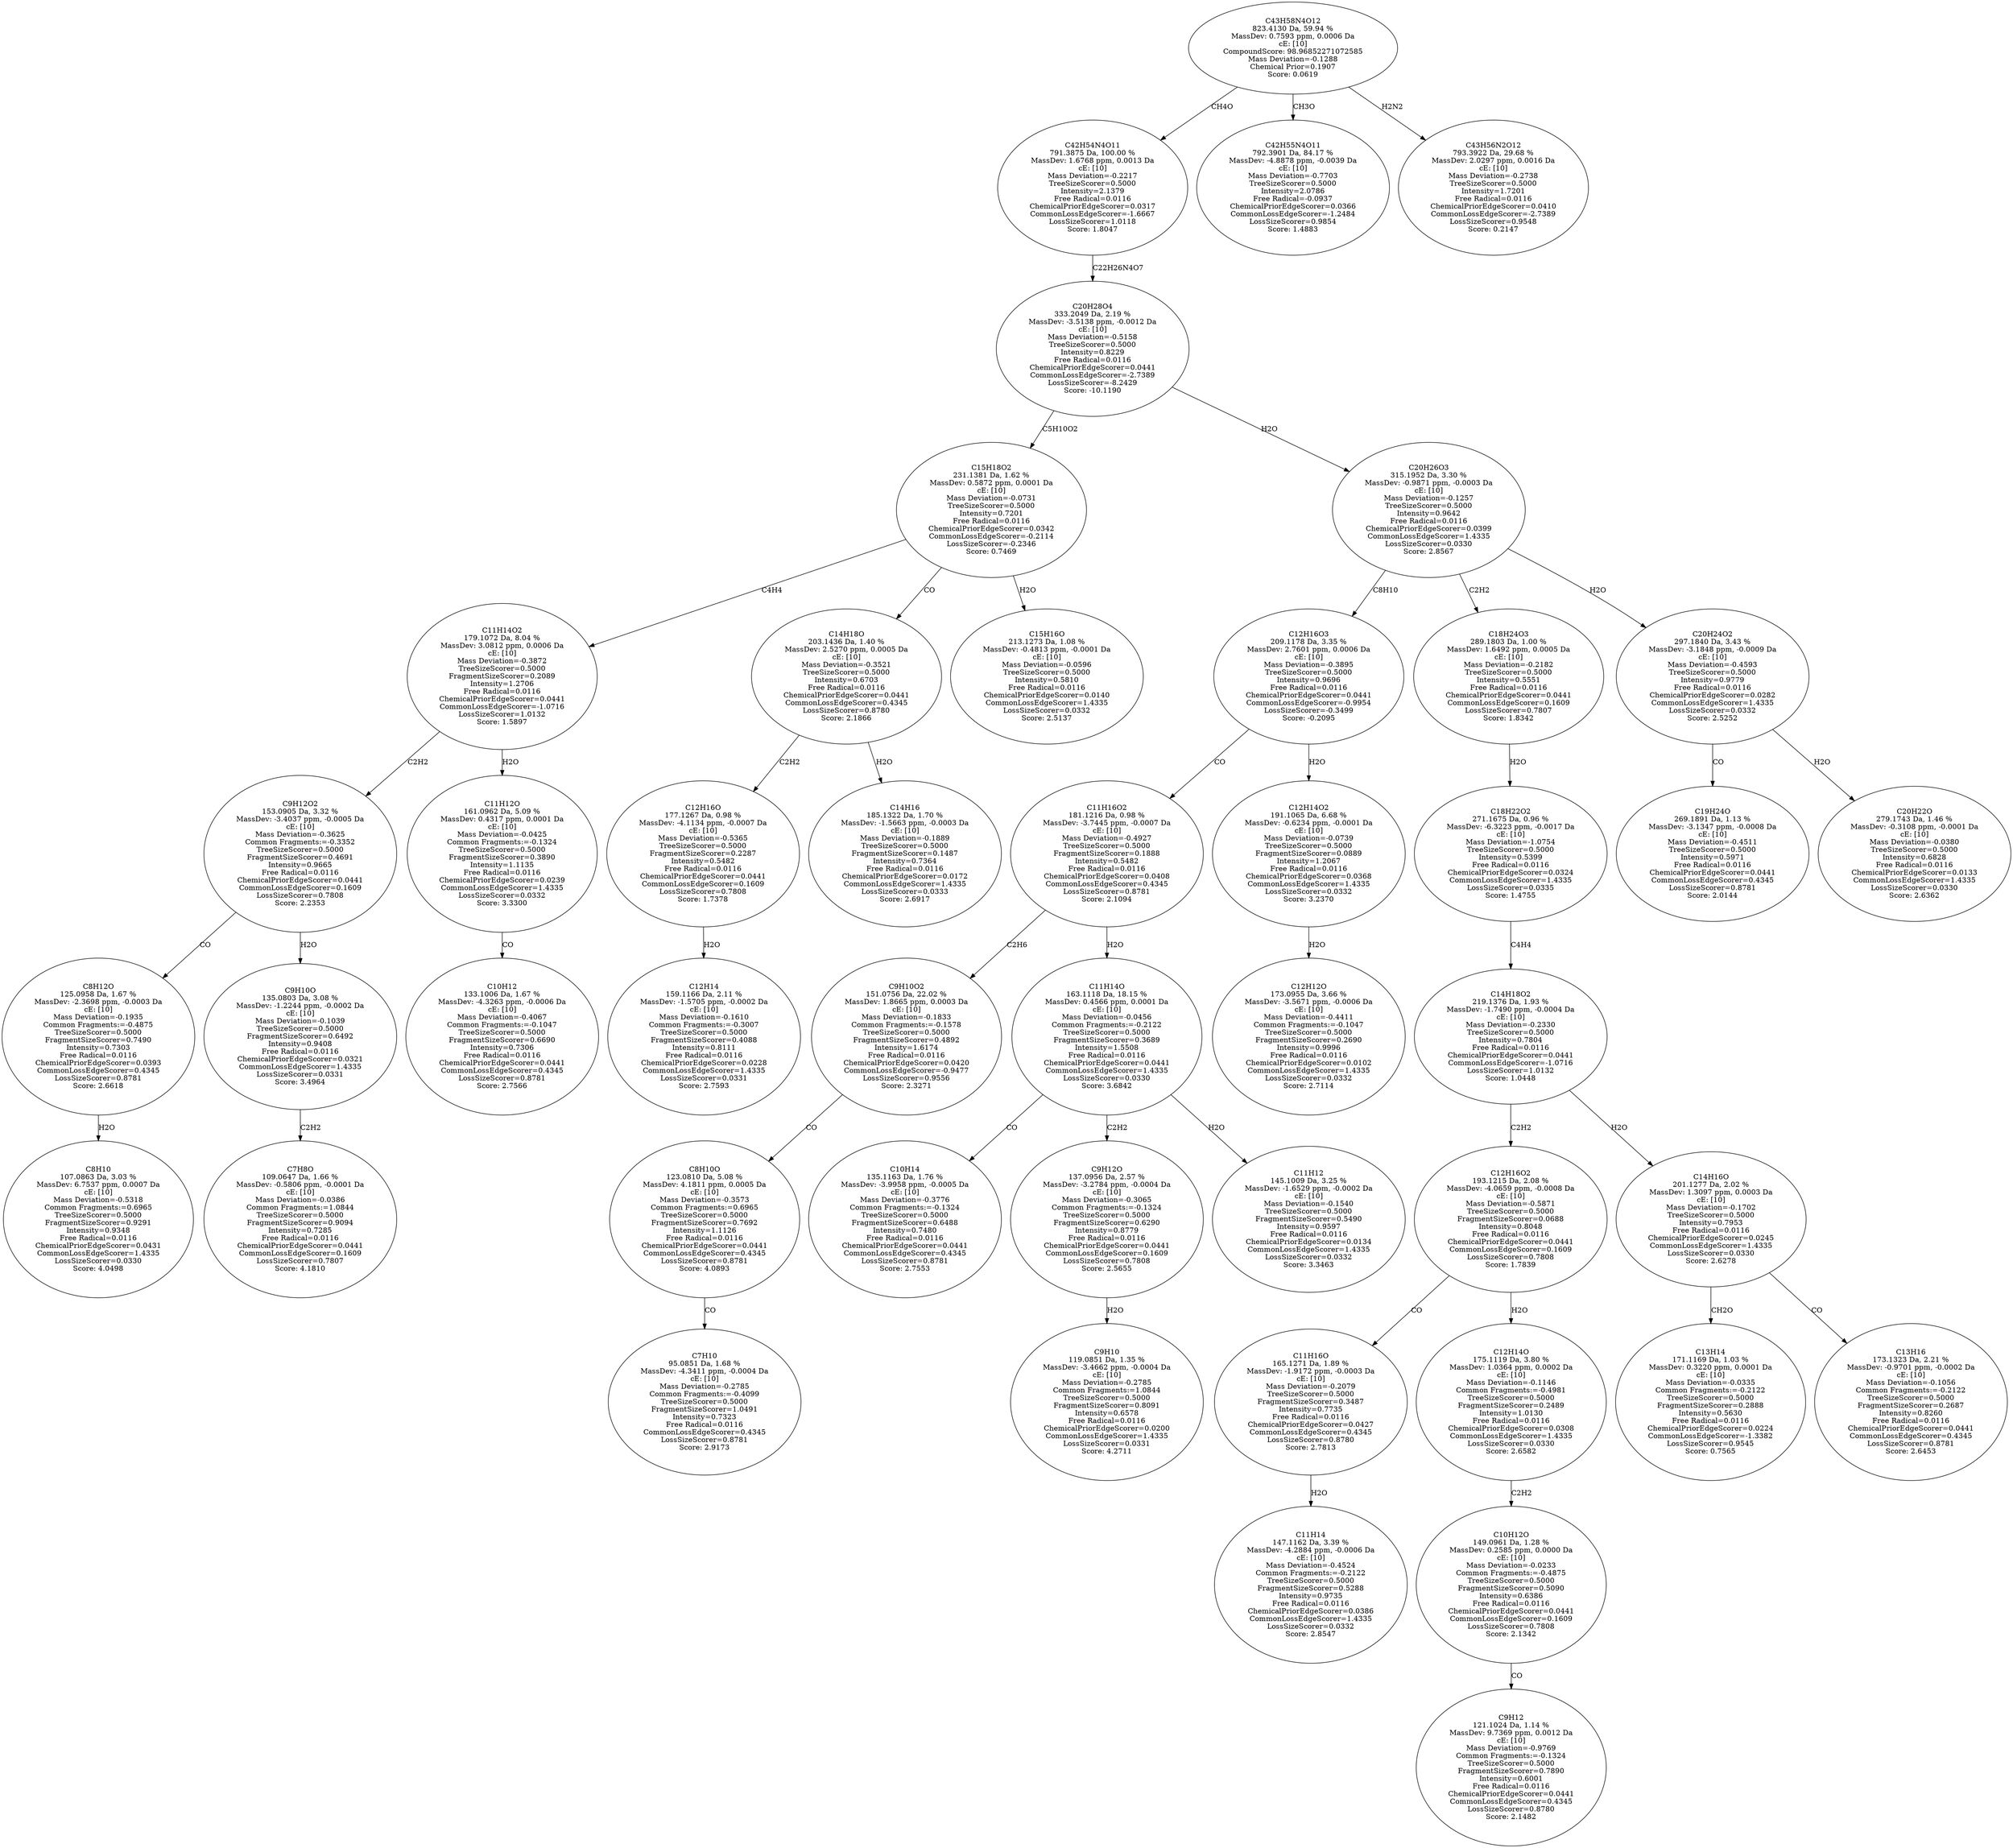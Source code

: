 strict digraph {
v1 [label="C8H10\n107.0863 Da, 3.03 %\nMassDev: 6.7537 ppm, 0.0007 Da\ncE: [10]\nMass Deviation=-0.5318\nCommon Fragments:=0.6965\nTreeSizeScorer=0.5000\nFragmentSizeScorer=0.9291\nIntensity=0.9348\nFree Radical=0.0116\nChemicalPriorEdgeScorer=0.0431\nCommonLossEdgeScorer=1.4335\nLossSizeScorer=0.0330\nScore: 4.0498"];
v2 [label="C8H12O\n125.0958 Da, 1.67 %\nMassDev: -2.3698 ppm, -0.0003 Da\ncE: [10]\nMass Deviation=-0.1935\nCommon Fragments:=-0.4875\nTreeSizeScorer=0.5000\nFragmentSizeScorer=0.7490\nIntensity=0.7303\nFree Radical=0.0116\nChemicalPriorEdgeScorer=0.0393\nCommonLossEdgeScorer=0.4345\nLossSizeScorer=0.8781\nScore: 2.6618"];
v3 [label="C7H8O\n109.0647 Da, 1.66 %\nMassDev: -0.5806 ppm, -0.0001 Da\ncE: [10]\nMass Deviation=-0.0386\nCommon Fragments:=1.0844\nTreeSizeScorer=0.5000\nFragmentSizeScorer=0.9094\nIntensity=0.7285\nFree Radical=0.0116\nChemicalPriorEdgeScorer=0.0441\nCommonLossEdgeScorer=0.1609\nLossSizeScorer=0.7807\nScore: 4.1810"];
v4 [label="C9H10O\n135.0803 Da, 3.08 %\nMassDev: -1.2244 ppm, -0.0002 Da\ncE: [10]\nMass Deviation=-0.1039\nTreeSizeScorer=0.5000\nFragmentSizeScorer=0.6492\nIntensity=0.9408\nFree Radical=0.0116\nChemicalPriorEdgeScorer=0.0321\nCommonLossEdgeScorer=1.4335\nLossSizeScorer=0.0331\nScore: 3.4964"];
v5 [label="C9H12O2\n153.0905 Da, 3.32 %\nMassDev: -3.4037 ppm, -0.0005 Da\ncE: [10]\nMass Deviation=-0.3625\nCommon Fragments:=-0.3352\nTreeSizeScorer=0.5000\nFragmentSizeScorer=0.4691\nIntensity=0.9665\nFree Radical=0.0116\nChemicalPriorEdgeScorer=0.0441\nCommonLossEdgeScorer=0.1609\nLossSizeScorer=0.7808\nScore: 2.2353"];
v6 [label="C10H12\n133.1006 Da, 1.67 %\nMassDev: -4.3263 ppm, -0.0006 Da\ncE: [10]\nMass Deviation=-0.4067\nCommon Fragments:=-0.1047\nTreeSizeScorer=0.5000\nFragmentSizeScorer=0.6690\nIntensity=0.7306\nFree Radical=0.0116\nChemicalPriorEdgeScorer=0.0441\nCommonLossEdgeScorer=0.4345\nLossSizeScorer=0.8781\nScore: 2.7566"];
v7 [label="C11H12O\n161.0962 Da, 5.09 %\nMassDev: 0.4317 ppm, 0.0001 Da\ncE: [10]\nMass Deviation=-0.0425\nCommon Fragments:=-0.1324\nTreeSizeScorer=0.5000\nFragmentSizeScorer=0.3890\nIntensity=1.1135\nFree Radical=0.0116\nChemicalPriorEdgeScorer=0.0239\nCommonLossEdgeScorer=1.4335\nLossSizeScorer=0.0332\nScore: 3.3300"];
v8 [label="C11H14O2\n179.1072 Da, 8.04 %\nMassDev: 3.0812 ppm, 0.0006 Da\ncE: [10]\nMass Deviation=-0.3872\nTreeSizeScorer=0.5000\nFragmentSizeScorer=0.2089\nIntensity=1.2706\nFree Radical=0.0116\nChemicalPriorEdgeScorer=0.0441\nCommonLossEdgeScorer=-1.0716\nLossSizeScorer=1.0132\nScore: 1.5897"];
v9 [label="C12H14\n159.1166 Da, 2.11 %\nMassDev: -1.5705 ppm, -0.0002 Da\ncE: [10]\nMass Deviation=-0.1610\nCommon Fragments:=-0.3007\nTreeSizeScorer=0.5000\nFragmentSizeScorer=0.4088\nIntensity=0.8111\nFree Radical=0.0116\nChemicalPriorEdgeScorer=0.0228\nCommonLossEdgeScorer=1.4335\nLossSizeScorer=0.0331\nScore: 2.7593"];
v10 [label="C12H16O\n177.1267 Da, 0.98 %\nMassDev: -4.1134 ppm, -0.0007 Da\ncE: [10]\nMass Deviation=-0.5365\nTreeSizeScorer=0.5000\nFragmentSizeScorer=0.2287\nIntensity=0.5482\nFree Radical=0.0116\nChemicalPriorEdgeScorer=0.0441\nCommonLossEdgeScorer=0.1609\nLossSizeScorer=0.7808\nScore: 1.7378"];
v11 [label="C14H16\n185.1322 Da, 1.70 %\nMassDev: -1.5663 ppm, -0.0003 Da\ncE: [10]\nMass Deviation=-0.1889\nTreeSizeScorer=0.5000\nFragmentSizeScorer=0.1487\nIntensity=0.7364\nFree Radical=0.0116\nChemicalPriorEdgeScorer=0.0172\nCommonLossEdgeScorer=1.4335\nLossSizeScorer=0.0333\nScore: 2.6917"];
v12 [label="C14H18O\n203.1436 Da, 1.40 %\nMassDev: 2.5270 ppm, 0.0005 Da\ncE: [10]\nMass Deviation=-0.3521\nTreeSizeScorer=0.5000\nIntensity=0.6703\nFree Radical=0.0116\nChemicalPriorEdgeScorer=0.0441\nCommonLossEdgeScorer=0.4345\nLossSizeScorer=0.8780\nScore: 2.1866"];
v13 [label="C15H16O\n213.1273 Da, 1.08 %\nMassDev: -0.4813 ppm, -0.0001 Da\ncE: [10]\nMass Deviation=-0.0596\nTreeSizeScorer=0.5000\nIntensity=0.5810\nFree Radical=0.0116\nChemicalPriorEdgeScorer=0.0140\nCommonLossEdgeScorer=1.4335\nLossSizeScorer=0.0332\nScore: 2.5137"];
v14 [label="C15H18O2\n231.1381 Da, 1.62 %\nMassDev: 0.5872 ppm, 0.0001 Da\ncE: [10]\nMass Deviation=-0.0731\nTreeSizeScorer=0.5000\nIntensity=0.7201\nFree Radical=0.0116\nChemicalPriorEdgeScorer=0.0342\nCommonLossEdgeScorer=-0.2114\nLossSizeScorer=-0.2346\nScore: 0.7469"];
v15 [label="C7H10\n95.0851 Da, 1.68 %\nMassDev: -4.3411 ppm, -0.0004 Da\ncE: [10]\nMass Deviation=-0.2785\nCommon Fragments:=-0.4099\nTreeSizeScorer=0.5000\nFragmentSizeScorer=1.0491\nIntensity=0.7323\nFree Radical=0.0116\nCommonLossEdgeScorer=0.4345\nLossSizeScorer=0.8781\nScore: 2.9173"];
v16 [label="C8H10O\n123.0810 Da, 5.08 %\nMassDev: 4.1811 ppm, 0.0005 Da\ncE: [10]\nMass Deviation=-0.3573\nCommon Fragments:=0.6965\nTreeSizeScorer=0.5000\nFragmentSizeScorer=0.7692\nIntensity=1.1126\nFree Radical=0.0116\nChemicalPriorEdgeScorer=0.0441\nCommonLossEdgeScorer=0.4345\nLossSizeScorer=0.8781\nScore: 4.0893"];
v17 [label="C9H10O2\n151.0756 Da, 22.02 %\nMassDev: 1.8665 ppm, 0.0003 Da\ncE: [10]\nMass Deviation=-0.1833\nCommon Fragments:=-0.1578\nTreeSizeScorer=0.5000\nFragmentSizeScorer=0.4892\nIntensity=1.6174\nFree Radical=0.0116\nChemicalPriorEdgeScorer=0.0420\nCommonLossEdgeScorer=-0.9477\nLossSizeScorer=0.9556\nScore: 2.3271"];
v18 [label="C10H14\n135.1163 Da, 1.76 %\nMassDev: -3.9958 ppm, -0.0005 Da\ncE: [10]\nMass Deviation=-0.3776\nCommon Fragments:=-0.1324\nTreeSizeScorer=0.5000\nFragmentSizeScorer=0.6488\nIntensity=0.7480\nFree Radical=0.0116\nChemicalPriorEdgeScorer=0.0441\nCommonLossEdgeScorer=0.4345\nLossSizeScorer=0.8781\nScore: 2.7553"];
v19 [label="C9H10\n119.0851 Da, 1.35 %\nMassDev: -3.4662 ppm, -0.0004 Da\ncE: [10]\nMass Deviation=-0.2785\nCommon Fragments:=1.0844\nTreeSizeScorer=0.5000\nFragmentSizeScorer=0.8091\nIntensity=0.6578\nFree Radical=0.0116\nChemicalPriorEdgeScorer=0.0200\nCommonLossEdgeScorer=1.4335\nLossSizeScorer=0.0331\nScore: 4.2711"];
v20 [label="C9H12O\n137.0956 Da, 2.57 %\nMassDev: -3.2784 ppm, -0.0004 Da\ncE: [10]\nMass Deviation=-0.3065\nCommon Fragments:=-0.1324\nTreeSizeScorer=0.5000\nFragmentSizeScorer=0.6290\nIntensity=0.8779\nFree Radical=0.0116\nChemicalPriorEdgeScorer=0.0441\nCommonLossEdgeScorer=0.1609\nLossSizeScorer=0.7808\nScore: 2.5655"];
v21 [label="C11H12\n145.1009 Da, 3.25 %\nMassDev: -1.6529 ppm, -0.0002 Da\ncE: [10]\nMass Deviation=-0.1540\nTreeSizeScorer=0.5000\nFragmentSizeScorer=0.5490\nIntensity=0.9597\nFree Radical=0.0116\nChemicalPriorEdgeScorer=0.0134\nCommonLossEdgeScorer=1.4335\nLossSizeScorer=0.0332\nScore: 3.3463"];
v22 [label="C11H14O\n163.1118 Da, 18.15 %\nMassDev: 0.4566 ppm, 0.0001 Da\ncE: [10]\nMass Deviation=-0.0456\nCommon Fragments:=-0.2122\nTreeSizeScorer=0.5000\nFragmentSizeScorer=0.3689\nIntensity=1.5508\nFree Radical=0.0116\nChemicalPriorEdgeScorer=0.0441\nCommonLossEdgeScorer=1.4335\nLossSizeScorer=0.0330\nScore: 3.6842"];
v23 [label="C11H16O2\n181.1216 Da, 0.98 %\nMassDev: -3.7445 ppm, -0.0007 Da\ncE: [10]\nMass Deviation=-0.4927\nTreeSizeScorer=0.5000\nFragmentSizeScorer=0.1888\nIntensity=0.5482\nFree Radical=0.0116\nChemicalPriorEdgeScorer=0.0408\nCommonLossEdgeScorer=0.4345\nLossSizeScorer=0.8781\nScore: 2.1094"];
v24 [label="C12H12O\n173.0955 Da, 3.66 %\nMassDev: -3.5671 ppm, -0.0006 Da\ncE: [10]\nMass Deviation=-0.4411\nCommon Fragments:=-0.1047\nTreeSizeScorer=0.5000\nFragmentSizeScorer=0.2690\nIntensity=0.9996\nFree Radical=0.0116\nChemicalPriorEdgeScorer=0.0102\nCommonLossEdgeScorer=1.4335\nLossSizeScorer=0.0332\nScore: 2.7114"];
v25 [label="C12H14O2\n191.1065 Da, 6.68 %\nMassDev: -0.6234 ppm, -0.0001 Da\ncE: [10]\nMass Deviation=-0.0739\nTreeSizeScorer=0.5000\nFragmentSizeScorer=0.0889\nIntensity=1.2067\nFree Radical=0.0116\nChemicalPriorEdgeScorer=0.0368\nCommonLossEdgeScorer=1.4335\nLossSizeScorer=0.0332\nScore: 3.2370"];
v26 [label="C12H16O3\n209.1178 Da, 3.35 %\nMassDev: 2.7601 ppm, 0.0006 Da\ncE: [10]\nMass Deviation=-0.3895\nTreeSizeScorer=0.5000\nIntensity=0.9696\nFree Radical=0.0116\nChemicalPriorEdgeScorer=0.0441\nCommonLossEdgeScorer=-0.9954\nLossSizeScorer=-0.3499\nScore: -0.2095"];
v27 [label="C11H14\n147.1162 Da, 3.39 %\nMassDev: -4.2884 ppm, -0.0006 Da\ncE: [10]\nMass Deviation=-0.4524\nCommon Fragments:=-0.2122\nTreeSizeScorer=0.5000\nFragmentSizeScorer=0.5288\nIntensity=0.9735\nFree Radical=0.0116\nChemicalPriorEdgeScorer=0.0386\nCommonLossEdgeScorer=1.4335\nLossSizeScorer=0.0332\nScore: 2.8547"];
v28 [label="C11H16O\n165.1271 Da, 1.89 %\nMassDev: -1.9172 ppm, -0.0003 Da\ncE: [10]\nMass Deviation=-0.2079\nTreeSizeScorer=0.5000\nFragmentSizeScorer=0.3487\nIntensity=0.7735\nFree Radical=0.0116\nChemicalPriorEdgeScorer=0.0427\nCommonLossEdgeScorer=0.4345\nLossSizeScorer=0.8780\nScore: 2.7813"];
v29 [label="C9H12\n121.1024 Da, 1.14 %\nMassDev: 9.7369 ppm, 0.0012 Da\ncE: [10]\nMass Deviation=-0.9769\nCommon Fragments:=-0.1324\nTreeSizeScorer=0.5000\nFragmentSizeScorer=0.7890\nIntensity=0.6001\nFree Radical=0.0116\nChemicalPriorEdgeScorer=0.0441\nCommonLossEdgeScorer=0.4345\nLossSizeScorer=0.8780\nScore: 2.1482"];
v30 [label="C10H12O\n149.0961 Da, 1.28 %\nMassDev: 0.2585 ppm, 0.0000 Da\ncE: [10]\nMass Deviation=-0.0233\nCommon Fragments:=-0.4875\nTreeSizeScorer=0.5000\nFragmentSizeScorer=0.5090\nIntensity=0.6386\nFree Radical=0.0116\nChemicalPriorEdgeScorer=0.0441\nCommonLossEdgeScorer=0.1609\nLossSizeScorer=0.7808\nScore: 2.1342"];
v31 [label="C12H14O\n175.1119 Da, 3.80 %\nMassDev: 1.0364 ppm, 0.0002 Da\ncE: [10]\nMass Deviation=-0.1146\nCommon Fragments:=-0.4981\nTreeSizeScorer=0.5000\nFragmentSizeScorer=0.2489\nIntensity=1.0130\nFree Radical=0.0116\nChemicalPriorEdgeScorer=0.0308\nCommonLossEdgeScorer=1.4335\nLossSizeScorer=0.0330\nScore: 2.6582"];
v32 [label="C12H16O2\n193.1215 Da, 2.08 %\nMassDev: -4.0659 ppm, -0.0008 Da\ncE: [10]\nMass Deviation=-0.5871\nTreeSizeScorer=0.5000\nFragmentSizeScorer=0.0688\nIntensity=0.8048\nFree Radical=0.0116\nChemicalPriorEdgeScorer=0.0441\nCommonLossEdgeScorer=0.1609\nLossSizeScorer=0.7808\nScore: 1.7839"];
v33 [label="C13H14\n171.1169 Da, 1.03 %\nMassDev: 0.3220 ppm, 0.0001 Da\ncE: [10]\nMass Deviation=-0.0335\nCommon Fragments:=-0.2122\nTreeSizeScorer=0.5000\nFragmentSizeScorer=0.2888\nIntensity=0.5630\nFree Radical=0.0116\nChemicalPriorEdgeScorer=0.0224\nCommonLossEdgeScorer=-1.3382\nLossSizeScorer=0.9545\nScore: 0.7565"];
v34 [label="C13H16\n173.1323 Da, 2.21 %\nMassDev: -0.9701 ppm, -0.0002 Da\ncE: [10]\nMass Deviation=-0.1056\nCommon Fragments:=-0.2122\nTreeSizeScorer=0.5000\nFragmentSizeScorer=0.2687\nIntensity=0.8260\nFree Radical=0.0116\nChemicalPriorEdgeScorer=0.0441\nCommonLossEdgeScorer=0.4345\nLossSizeScorer=0.8781\nScore: 2.6453"];
v35 [label="C14H16O\n201.1277 Da, 2.02 %\nMassDev: 1.3097 ppm, 0.0003 Da\ncE: [10]\nMass Deviation=-0.1702\nTreeSizeScorer=0.5000\nIntensity=0.7953\nFree Radical=0.0116\nChemicalPriorEdgeScorer=0.0245\nCommonLossEdgeScorer=1.4335\nLossSizeScorer=0.0330\nScore: 2.6278"];
v36 [label="C14H18O2\n219.1376 Da, 1.93 %\nMassDev: -1.7490 ppm, -0.0004 Da\ncE: [10]\nMass Deviation=-0.2330\nTreeSizeScorer=0.5000\nIntensity=0.7804\nFree Radical=0.0116\nChemicalPriorEdgeScorer=0.0441\nCommonLossEdgeScorer=-1.0716\nLossSizeScorer=1.0132\nScore: 1.0448"];
v37 [label="C18H22O2\n271.1675 Da, 0.96 %\nMassDev: -6.3223 ppm, -0.0017 Da\ncE: [10]\nMass Deviation=-1.0754\nTreeSizeScorer=0.5000\nIntensity=0.5399\nFree Radical=0.0116\nChemicalPriorEdgeScorer=0.0324\nCommonLossEdgeScorer=1.4335\nLossSizeScorer=0.0335\nScore: 1.4755"];
v38 [label="C18H24O3\n289.1803 Da, 1.00 %\nMassDev: 1.6492 ppm, 0.0005 Da\ncE: [10]\nMass Deviation=-0.2182\nTreeSizeScorer=0.5000\nIntensity=0.5551\nFree Radical=0.0116\nChemicalPriorEdgeScorer=0.0441\nCommonLossEdgeScorer=0.1609\nLossSizeScorer=0.7807\nScore: 1.8342"];
v39 [label="C19H24O\n269.1891 Da, 1.13 %\nMassDev: -3.1347 ppm, -0.0008 Da\ncE: [10]\nMass Deviation=-0.4511\nTreeSizeScorer=0.5000\nIntensity=0.5971\nFree Radical=0.0116\nChemicalPriorEdgeScorer=0.0441\nCommonLossEdgeScorer=0.4345\nLossSizeScorer=0.8781\nScore: 2.0144"];
v40 [label="C20H22O\n279.1743 Da, 1.46 %\nMassDev: -0.3108 ppm, -0.0001 Da\ncE: [10]\nMass Deviation=-0.0380\nTreeSizeScorer=0.5000\nIntensity=0.6828\nFree Radical=0.0116\nChemicalPriorEdgeScorer=0.0133\nCommonLossEdgeScorer=1.4335\nLossSizeScorer=0.0330\nScore: 2.6362"];
v41 [label="C20H24O2\n297.1840 Da, 3.43 %\nMassDev: -3.1848 ppm, -0.0009 Da\ncE: [10]\nMass Deviation=-0.4593\nTreeSizeScorer=0.5000\nIntensity=0.9779\nFree Radical=0.0116\nChemicalPriorEdgeScorer=0.0282\nCommonLossEdgeScorer=1.4335\nLossSizeScorer=0.0332\nScore: 2.5252"];
v42 [label="C20H26O3\n315.1952 Da, 3.30 %\nMassDev: -0.9871 ppm, -0.0003 Da\ncE: [10]\nMass Deviation=-0.1257\nTreeSizeScorer=0.5000\nIntensity=0.9642\nFree Radical=0.0116\nChemicalPriorEdgeScorer=0.0399\nCommonLossEdgeScorer=1.4335\nLossSizeScorer=0.0330\nScore: 2.8567"];
v43 [label="C20H28O4\n333.2049 Da, 2.19 %\nMassDev: -3.5138 ppm, -0.0012 Da\ncE: [10]\nMass Deviation=-0.5158\nTreeSizeScorer=0.5000\nIntensity=0.8229\nFree Radical=0.0116\nChemicalPriorEdgeScorer=0.0441\nCommonLossEdgeScorer=-2.7389\nLossSizeScorer=-8.2429\nScore: -10.1190"];
v44 [label="C42H54N4O11\n791.3875 Da, 100.00 %\nMassDev: 1.6768 ppm, 0.0013 Da\ncE: [10]\nMass Deviation=-0.2217\nTreeSizeScorer=0.5000\nIntensity=2.1379\nFree Radical=0.0116\nChemicalPriorEdgeScorer=0.0317\nCommonLossEdgeScorer=-1.6667\nLossSizeScorer=1.0118\nScore: 1.8047"];
v45 [label="C42H55N4O11\n792.3901 Da, 84.17 %\nMassDev: -4.8878 ppm, -0.0039 Da\ncE: [10]\nMass Deviation=-0.7703\nTreeSizeScorer=0.5000\nIntensity=2.0786\nFree Radical=-0.0937\nChemicalPriorEdgeScorer=0.0366\nCommonLossEdgeScorer=-1.2484\nLossSizeScorer=0.9854\nScore: 1.4883"];
v46 [label="C43H56N2O12\n793.3922 Da, 29.68 %\nMassDev: 2.0297 ppm, 0.0016 Da\ncE: [10]\nMass Deviation=-0.2738\nTreeSizeScorer=0.5000\nIntensity=1.7201\nFree Radical=0.0116\nChemicalPriorEdgeScorer=0.0410\nCommonLossEdgeScorer=-2.7389\nLossSizeScorer=0.9548\nScore: 0.2147"];
v47 [label="C43H58N4O12\n823.4130 Da, 59.94 %\nMassDev: 0.7593 ppm, 0.0006 Da\ncE: [10]\nCompoundScore: 98.96852271072585\nMass Deviation=-0.1288\nChemical Prior=0.1907\nScore: 0.0619"];
v2 -> v1 [label="H2O"];
v5 -> v2 [label="CO"];
v4 -> v3 [label="C2H2"];
v5 -> v4 [label="H2O"];
v8 -> v5 [label="C2H2"];
v7 -> v6 [label="CO"];
v8 -> v7 [label="H2O"];
v14 -> v8 [label="C4H4"];
v10 -> v9 [label="H2O"];
v12 -> v10 [label="C2H2"];
v12 -> v11 [label="H2O"];
v14 -> v12 [label="CO"];
v14 -> v13 [label="H2O"];
v43 -> v14 [label="C5H10O2"];
v16 -> v15 [label="CO"];
v17 -> v16 [label="CO"];
v23 -> v17 [label="C2H6"];
v22 -> v18 [label="CO"];
v20 -> v19 [label="H2O"];
v22 -> v20 [label="C2H2"];
v22 -> v21 [label="H2O"];
v23 -> v22 [label="H2O"];
v26 -> v23 [label="CO"];
v25 -> v24 [label="H2O"];
v26 -> v25 [label="H2O"];
v42 -> v26 [label="C8H10"];
v28 -> v27 [label="H2O"];
v32 -> v28 [label="CO"];
v30 -> v29 [label="CO"];
v31 -> v30 [label="C2H2"];
v32 -> v31 [label="H2O"];
v36 -> v32 [label="C2H2"];
v35 -> v33 [label="CH2O"];
v35 -> v34 [label="CO"];
v36 -> v35 [label="H2O"];
v37 -> v36 [label="C4H4"];
v38 -> v37 [label="H2O"];
v42 -> v38 [label="C2H2"];
v41 -> v39 [label="CO"];
v41 -> v40 [label="H2O"];
v42 -> v41 [label="H2O"];
v43 -> v42 [label="H2O"];
v44 -> v43 [label="C22H26N4O7"];
v47 -> v44 [label="CH4O"];
v47 -> v45 [label="CH3O"];
v47 -> v46 [label="H2N2"];
}